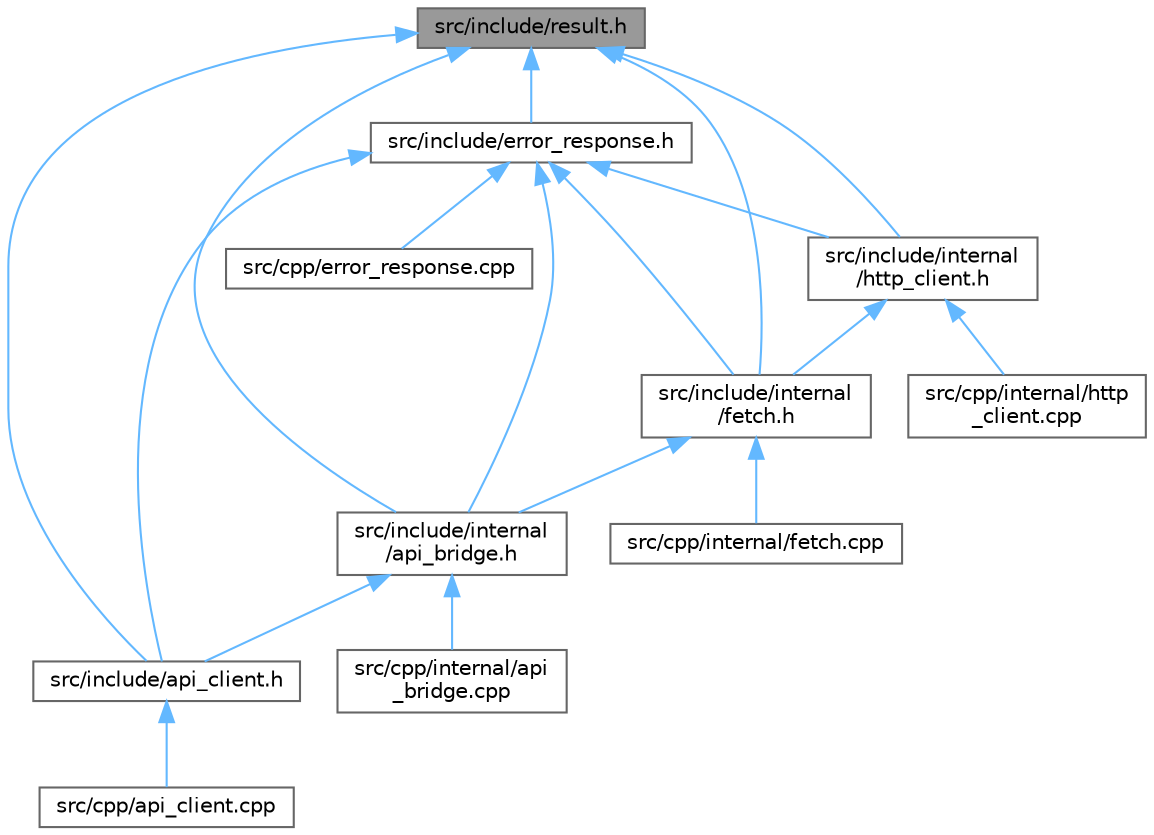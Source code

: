 digraph "src/include/result.h"
{
 // LATEX_PDF_SIZE
  bgcolor="transparent";
  edge [fontname=Helvetica,fontsize=10,labelfontname=Helvetica,labelfontsize=10];
  node [fontname=Helvetica,fontsize=10,shape=box,height=0.2,width=0.4];
  Node1 [label="src/include/result.h",height=0.2,width=0.4,color="gray40", fillcolor="grey60", style="filled", fontcolor="black",tooltip="Define type to represent the result, inspired by Rust's \"Result\"."];
  Node1 -> Node2 [dir="back",color="steelblue1",style="solid"];
  Node2 [label="src/include/api_client.h",height=0.2,width=0.4,color="grey40", fillcolor="white", style="filled",URL="$api__client_8h.html",tooltip=" "];
  Node2 -> Node3 [dir="back",color="steelblue1",style="solid"];
  Node3 [label="src/cpp/api_client.cpp",height=0.2,width=0.4,color="grey40", fillcolor="white", style="filled",URL="$api__client_8cpp.html",tooltip=" "];
  Node1 -> Node4 [dir="back",color="steelblue1",style="solid"];
  Node4 [label="src/include/error_response.h",height=0.2,width=0.4,color="grey40", fillcolor="white", style="filled",URL="$error__response_8h.html",tooltip="Error response."];
  Node4 -> Node5 [dir="back",color="steelblue1",style="solid"];
  Node5 [label="src/cpp/error_response.cpp",height=0.2,width=0.4,color="grey40", fillcolor="white", style="filled",URL="$error__response_8cpp.html",tooltip="error_response.hの実装。"];
  Node4 -> Node2 [dir="back",color="steelblue1",style="solid"];
  Node4 -> Node6 [dir="back",color="steelblue1",style="solid"];
  Node6 [label="src/include/internal\l/api_bridge.h",height=0.2,width=0.4,color="grey40", fillcolor="white", style="filled",URL="$api__bridge_8h.html",tooltip="APIclientとAPI一つ一つを結びつける。"];
  Node6 -> Node7 [dir="back",color="steelblue1",style="solid"];
  Node7 [label="src/cpp/internal/api\l_bridge.cpp",height=0.2,width=0.4,color="grey40", fillcolor="white", style="filled",URL="$api__bridge_8cpp.html",tooltip=" "];
  Node6 -> Node2 [dir="back",color="steelblue1",style="solid"];
  Node4 -> Node8 [dir="back",color="steelblue1",style="solid"];
  Node8 [label="src/include/internal\l/fetch.h",height=0.2,width=0.4,color="grey40", fillcolor="white", style="filled",URL="$fetch_8h.html",tooltip="fetch.hの実装"];
  Node8 -> Node9 [dir="back",color="steelblue1",style="solid"];
  Node9 [label="src/cpp/internal/fetch.cpp",height=0.2,width=0.4,color="grey40", fillcolor="white", style="filled",URL="$fetch_8cpp.html",tooltip=" "];
  Node8 -> Node6 [dir="back",color="steelblue1",style="solid"];
  Node4 -> Node10 [dir="back",color="steelblue1",style="solid"];
  Node10 [label="src/include/internal\l/http_client.h",height=0.2,width=0.4,color="grey40", fillcolor="white", style="filled",URL="$http__client_8h.html",tooltip="HTTPクライアント。"];
  Node10 -> Node11 [dir="back",color="steelblue1",style="solid"];
  Node11 [label="src/cpp/internal/http\l_client.cpp",height=0.2,width=0.4,color="grey40", fillcolor="white", style="filled",URL="$http__client_8cpp.html",tooltip="http_client.hの実装。"];
  Node10 -> Node8 [dir="back",color="steelblue1",style="solid"];
  Node1 -> Node6 [dir="back",color="steelblue1",style="solid"];
  Node1 -> Node8 [dir="back",color="steelblue1",style="solid"];
  Node1 -> Node10 [dir="back",color="steelblue1",style="solid"];
}

